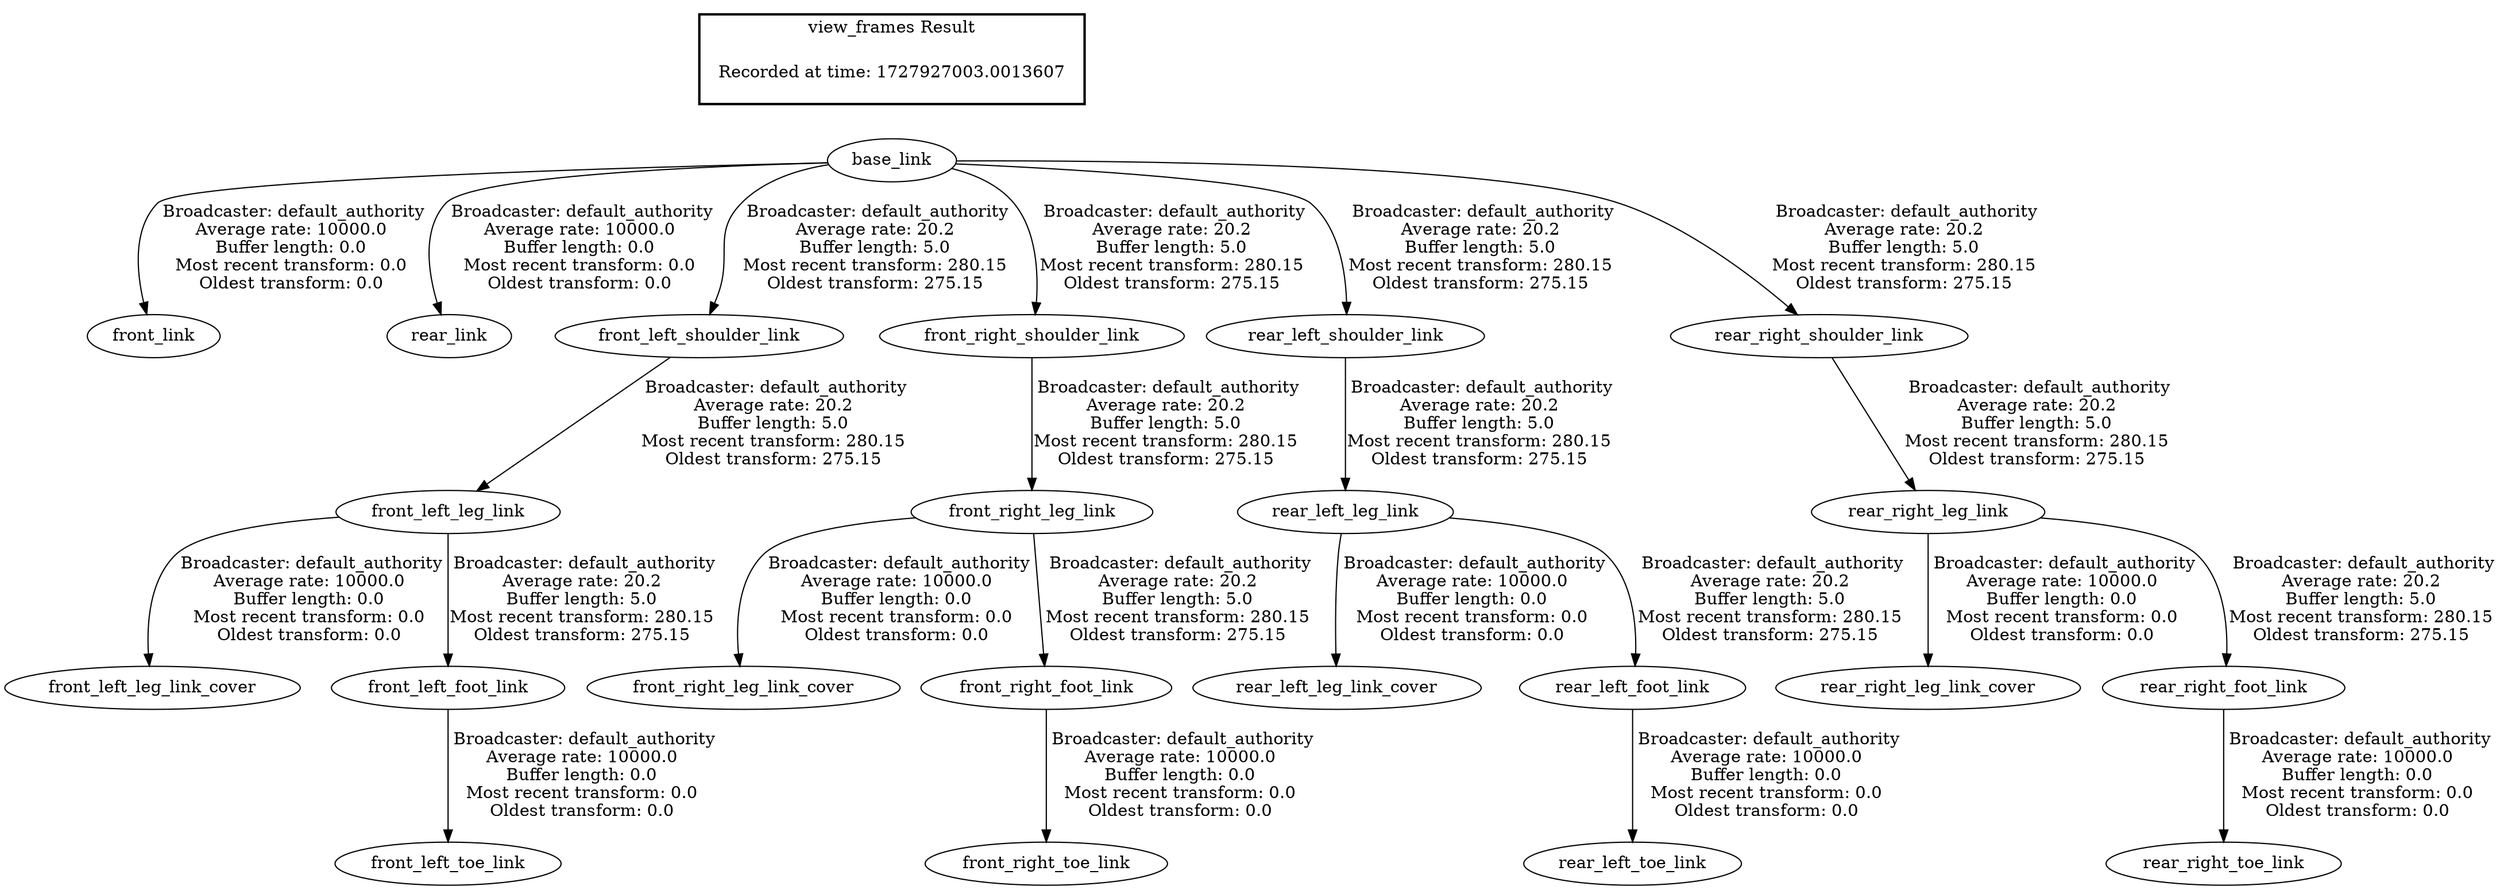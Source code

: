 digraph G {
"base_link" -> "front_link"[label=" Broadcaster: default_authority\nAverage rate: 10000.0\nBuffer length: 0.0\nMost recent transform: 0.0\nOldest transform: 0.0\n"];
"base_link" -> "rear_link"[label=" Broadcaster: default_authority\nAverage rate: 10000.0\nBuffer length: 0.0\nMost recent transform: 0.0\nOldest transform: 0.0\n"];
"front_left_leg_link" -> "front_left_leg_link_cover"[label=" Broadcaster: default_authority\nAverage rate: 10000.0\nBuffer length: 0.0\nMost recent transform: 0.0\nOldest transform: 0.0\n"];
"front_left_shoulder_link" -> "front_left_leg_link"[label=" Broadcaster: default_authority\nAverage rate: 20.2\nBuffer length: 5.0\nMost recent transform: 280.15\nOldest transform: 275.15\n"];
"front_left_foot_link" -> "front_left_toe_link"[label=" Broadcaster: default_authority\nAverage rate: 10000.0\nBuffer length: 0.0\nMost recent transform: 0.0\nOldest transform: 0.0\n"];
"front_left_leg_link" -> "front_left_foot_link"[label=" Broadcaster: default_authority\nAverage rate: 20.2\nBuffer length: 5.0\nMost recent transform: 280.15\nOldest transform: 275.15\n"];
"front_right_leg_link" -> "front_right_leg_link_cover"[label=" Broadcaster: default_authority\nAverage rate: 10000.0\nBuffer length: 0.0\nMost recent transform: 0.0\nOldest transform: 0.0\n"];
"front_right_shoulder_link" -> "front_right_leg_link"[label=" Broadcaster: default_authority\nAverage rate: 20.2\nBuffer length: 5.0\nMost recent transform: 280.15\nOldest transform: 275.15\n"];
"front_right_foot_link" -> "front_right_toe_link"[label=" Broadcaster: default_authority\nAverage rate: 10000.0\nBuffer length: 0.0\nMost recent transform: 0.0\nOldest transform: 0.0\n"];
"front_right_leg_link" -> "front_right_foot_link"[label=" Broadcaster: default_authority\nAverage rate: 20.2\nBuffer length: 5.0\nMost recent transform: 280.15\nOldest transform: 275.15\n"];
"rear_left_leg_link" -> "rear_left_leg_link_cover"[label=" Broadcaster: default_authority\nAverage rate: 10000.0\nBuffer length: 0.0\nMost recent transform: 0.0\nOldest transform: 0.0\n"];
"rear_left_shoulder_link" -> "rear_left_leg_link"[label=" Broadcaster: default_authority\nAverage rate: 20.2\nBuffer length: 5.0\nMost recent transform: 280.15\nOldest transform: 275.15\n"];
"rear_left_foot_link" -> "rear_left_toe_link"[label=" Broadcaster: default_authority\nAverage rate: 10000.0\nBuffer length: 0.0\nMost recent transform: 0.0\nOldest transform: 0.0\n"];
"rear_left_leg_link" -> "rear_left_foot_link"[label=" Broadcaster: default_authority\nAverage rate: 20.2\nBuffer length: 5.0\nMost recent transform: 280.15\nOldest transform: 275.15\n"];
"rear_right_leg_link" -> "rear_right_leg_link_cover"[label=" Broadcaster: default_authority\nAverage rate: 10000.0\nBuffer length: 0.0\nMost recent transform: 0.0\nOldest transform: 0.0\n"];
"rear_right_shoulder_link" -> "rear_right_leg_link"[label=" Broadcaster: default_authority\nAverage rate: 20.2\nBuffer length: 5.0\nMost recent transform: 280.15\nOldest transform: 275.15\n"];
"rear_right_foot_link" -> "rear_right_toe_link"[label=" Broadcaster: default_authority\nAverage rate: 10000.0\nBuffer length: 0.0\nMost recent transform: 0.0\nOldest transform: 0.0\n"];
"rear_right_leg_link" -> "rear_right_foot_link"[label=" Broadcaster: default_authority\nAverage rate: 20.2\nBuffer length: 5.0\nMost recent transform: 280.15\nOldest transform: 275.15\n"];
"base_link" -> "front_left_shoulder_link"[label=" Broadcaster: default_authority\nAverage rate: 20.2\nBuffer length: 5.0\nMost recent transform: 280.15\nOldest transform: 275.15\n"];
"base_link" -> "front_right_shoulder_link"[label=" Broadcaster: default_authority\nAverage rate: 20.2\nBuffer length: 5.0\nMost recent transform: 280.15\nOldest transform: 275.15\n"];
"base_link" -> "rear_left_shoulder_link"[label=" Broadcaster: default_authority\nAverage rate: 20.2\nBuffer length: 5.0\nMost recent transform: 280.15\nOldest transform: 275.15\n"];
"base_link" -> "rear_right_shoulder_link"[label=" Broadcaster: default_authority\nAverage rate: 20.2\nBuffer length: 5.0\nMost recent transform: 280.15\nOldest transform: 275.15\n"];
edge [style=invis];
 subgraph cluster_legend { style=bold; color=black; label ="view_frames Result";
"Recorded at time: 1727927003.0013607"[ shape=plaintext ] ;
}->"base_link";
}